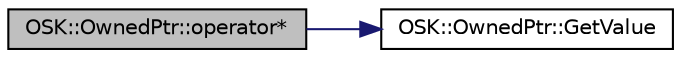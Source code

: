 digraph "OSK::OwnedPtr::operator*"
{
 // LATEX_PDF_SIZE
  edge [fontname="Helvetica",fontsize="10",labelfontname="Helvetica",labelfontsize="10"];
  node [fontname="Helvetica",fontsize="10",shape=record];
  rankdir="LR";
  Node1 [label="OSK::OwnedPtr::operator*",height=0.2,width=0.4,color="black", fillcolor="grey75", style="filled", fontcolor="black",tooltip="Devuelve el valor apuntado por el puntero."];
  Node1 -> Node2 [color="midnightblue",fontsize="10",style="solid",fontname="Helvetica"];
  Node2 [label="OSK::OwnedPtr::GetValue",height=0.2,width=0.4,color="black", fillcolor="white", style="filled",URL="$class_o_s_k_1_1_owned_ptr.html#a5ac3a6128712d66d13b73631ea3f5ef8",tooltip="Devuelve el valor apuntado por el puntero."];
}
